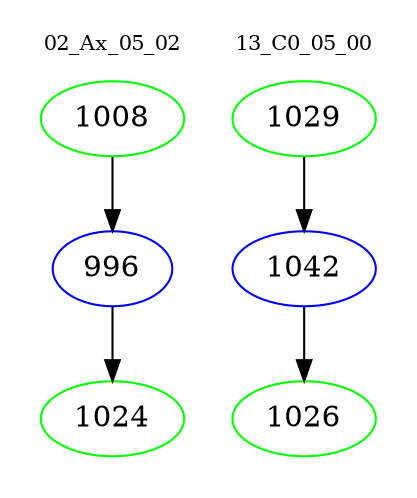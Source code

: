 digraph{
subgraph cluster_0 {
color = white
label = "02_Ax_05_02";
fontsize=10;
T0_1008 [label="1008", color="green"]
T0_1008 -> T0_996 [color="black"]
T0_996 [label="996", color="blue"]
T0_996 -> T0_1024 [color="black"]
T0_1024 [label="1024", color="green"]
}
subgraph cluster_1 {
color = white
label = "13_C0_05_00";
fontsize=10;
T1_1029 [label="1029", color="green"]
T1_1029 -> T1_1042 [color="black"]
T1_1042 [label="1042", color="blue"]
T1_1042 -> T1_1026 [color="black"]
T1_1026 [label="1026", color="green"]
}
}
